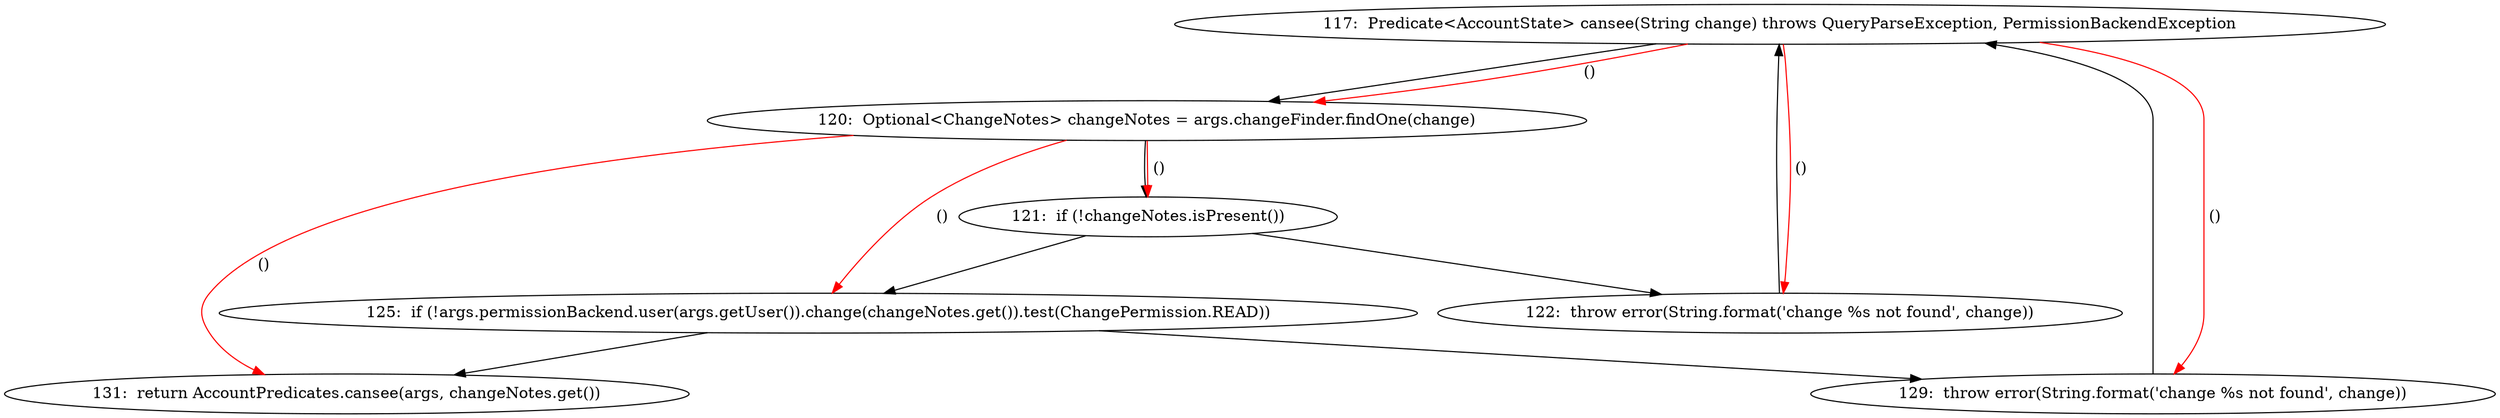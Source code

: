 digraph SLICE_{
  v1  [label="117:  Predicate<AccountState> cansee(String change) throws QueryParseException, PermissionBackendException"];
  v2  [label="120:  Optional<ChangeNotes> changeNotes = args.changeFinder.findOne(change)"];
  v3  [label="121:  if (!changeNotes.isPresent())"];
  v4  [label="122:  throw error(String.format('change %s not found', change))"];
  v5  [label="125:  if (!args.permissionBackend.user(args.getUser()).change(changeNotes.get()).test(ChangePermission.READ))"];
  v6  [label="129:  throw error(String.format('change %s not found', change))"];
  v7  [label="131:  return AccountPredicates.cansee(args, changeNotes.get())"];
  v1 -> v2  [label=""];
  v2 -> v3  [label=""];
  v3 -> v4  [label=""];
  v3 -> v5  [label=""];
  v4 -> v1  [label=""];
  v5 -> v6  [label=""];
  v5 -> v7  [label=""];
  v6 -> v1  [label=""];
  v2 -> v7  [color=red, label=" ()"];
  v2 -> v5  [color=red, label=" ()"];
  v1 -> v4  [color=red, label=" ()"];
  v2 -> v3  [color=red, label=" ()"];
  v1 -> v6  [color=red, label=" ()"];
  v1 -> v2  [color=red, label=" ()"];
   // end-of-graph
}
